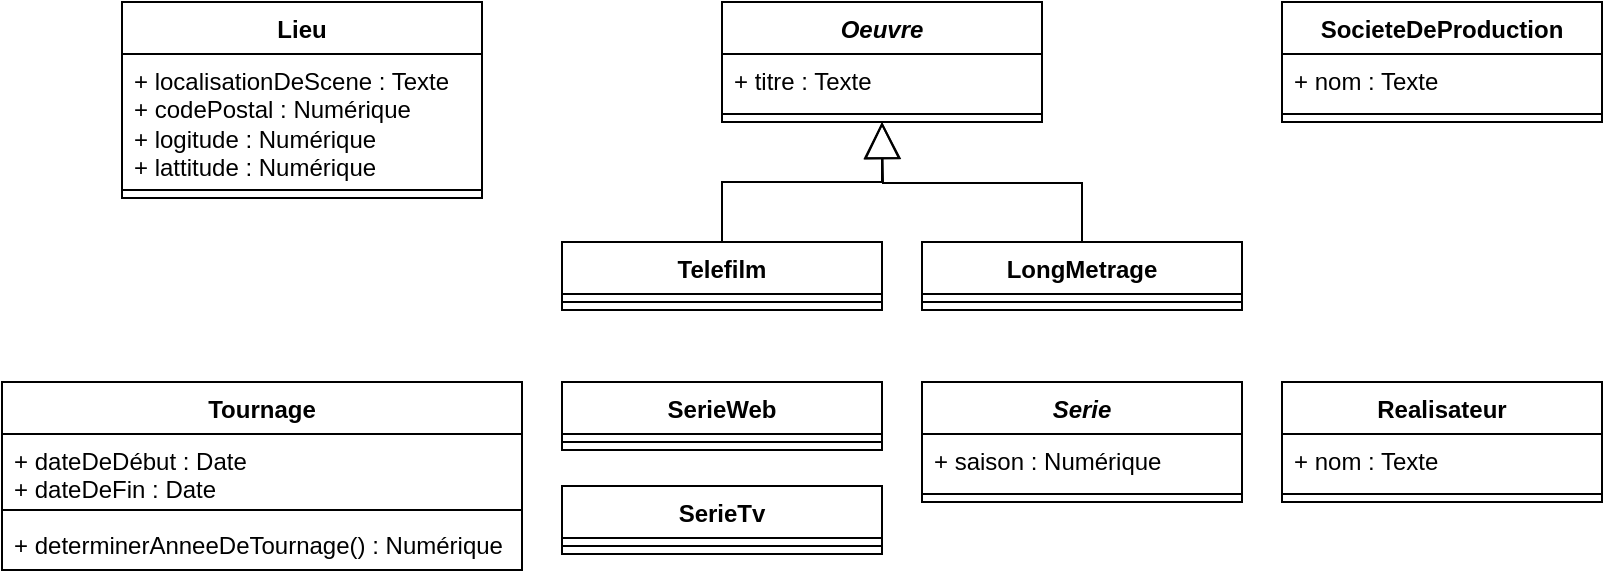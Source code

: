 <mxfile version="24.3.0" type="github">
  <diagram name="Page-1" id="AEMx_b3kepIulSfWkA_F">
    <mxGraphModel dx="1194" dy="764" grid="1" gridSize="10" guides="1" tooltips="1" connect="1" arrows="1" fold="1" page="1" pageScale="1" pageWidth="827" pageHeight="1169" math="0" shadow="0">
      <root>
        <mxCell id="0" />
        <mxCell id="1" parent="0" />
        <mxCell id="RYm2yohbuZZW45nBT-EM-22" value="&lt;i&gt;Oeuvre&lt;/i&gt;" style="swimlane;fontStyle=1;align=center;verticalAlign=top;childLayout=stackLayout;horizontal=1;startSize=26;horizontalStack=0;resizeParent=1;resizeParentMax=0;resizeLast=0;collapsible=1;marginBottom=0;whiteSpace=wrap;html=1;" parent="1" vertex="1">
          <mxGeometry x="360" y="260" width="160" height="60" as="geometry" />
        </mxCell>
        <mxCell id="RYm2yohbuZZW45nBT-EM-23" value="+ titre : Texte" style="text;strokeColor=none;fillColor=none;align=left;verticalAlign=top;spacingLeft=4;spacingRight=4;overflow=hidden;rotatable=0;points=[[0,0.5],[1,0.5]];portConstraint=eastwest;whiteSpace=wrap;html=1;" parent="RYm2yohbuZZW45nBT-EM-22" vertex="1">
          <mxGeometry y="26" width="160" height="26" as="geometry" />
        </mxCell>
        <mxCell id="RYm2yohbuZZW45nBT-EM-24" value="" style="line;strokeWidth=1;fillColor=none;align=left;verticalAlign=middle;spacingTop=-1;spacingLeft=3;spacingRight=3;rotatable=0;labelPosition=right;points=[];portConstraint=eastwest;strokeColor=inherit;" parent="RYm2yohbuZZW45nBT-EM-22" vertex="1">
          <mxGeometry y="52" width="160" height="8" as="geometry" />
        </mxCell>
        <mxCell id="RYm2yohbuZZW45nBT-EM-26" value="Lieu" style="swimlane;fontStyle=1;align=center;verticalAlign=top;childLayout=stackLayout;horizontal=1;startSize=26;horizontalStack=0;resizeParent=1;resizeParentMax=0;resizeLast=0;collapsible=1;marginBottom=0;whiteSpace=wrap;html=1;" parent="1" vertex="1">
          <mxGeometry x="60" y="260" width="180" height="98" as="geometry" />
        </mxCell>
        <mxCell id="RYm2yohbuZZW45nBT-EM-27" value="+ localisationDeScene : Texte&lt;div&gt;+ codePostal : Numérique&lt;/div&gt;&lt;div&gt;+ logitude : Numérique&lt;/div&gt;&lt;div&gt;+ lattitude : Numérique&lt;/div&gt;" style="text;strokeColor=none;fillColor=none;align=left;verticalAlign=top;spacingLeft=4;spacingRight=4;overflow=hidden;rotatable=0;points=[[0,0.5],[1,0.5]];portConstraint=eastwest;whiteSpace=wrap;html=1;" parent="RYm2yohbuZZW45nBT-EM-26" vertex="1">
          <mxGeometry y="26" width="180" height="64" as="geometry" />
        </mxCell>
        <mxCell id="RYm2yohbuZZW45nBT-EM-28" value="" style="line;strokeWidth=1;fillColor=none;align=left;verticalAlign=middle;spacingTop=-1;spacingLeft=3;spacingRight=3;rotatable=0;labelPosition=right;points=[];portConstraint=eastwest;strokeColor=inherit;" parent="RYm2yohbuZZW45nBT-EM-26" vertex="1">
          <mxGeometry y="90" width="180" height="8" as="geometry" />
        </mxCell>
        <mxCell id="RYm2yohbuZZW45nBT-EM-30" value="SocieteDeProduction" style="swimlane;fontStyle=1;align=center;verticalAlign=top;childLayout=stackLayout;horizontal=1;startSize=26;horizontalStack=0;resizeParent=1;resizeParentMax=0;resizeLast=0;collapsible=1;marginBottom=0;whiteSpace=wrap;html=1;" parent="1" vertex="1">
          <mxGeometry x="640" y="260" width="160" height="60" as="geometry" />
        </mxCell>
        <mxCell id="RYm2yohbuZZW45nBT-EM-31" value="+ nom : Texte" style="text;strokeColor=none;fillColor=none;align=left;verticalAlign=top;spacingLeft=4;spacingRight=4;overflow=hidden;rotatable=0;points=[[0,0.5],[1,0.5]];portConstraint=eastwest;whiteSpace=wrap;html=1;" parent="RYm2yohbuZZW45nBT-EM-30" vertex="1">
          <mxGeometry y="26" width="160" height="26" as="geometry" />
        </mxCell>
        <mxCell id="RYm2yohbuZZW45nBT-EM-32" value="" style="line;strokeWidth=1;fillColor=none;align=left;verticalAlign=middle;spacingTop=-1;spacingLeft=3;spacingRight=3;rotatable=0;labelPosition=right;points=[];portConstraint=eastwest;strokeColor=inherit;" parent="RYm2yohbuZZW45nBT-EM-30" vertex="1">
          <mxGeometry y="52" width="160" height="8" as="geometry" />
        </mxCell>
        <mxCell id="RYm2yohbuZZW45nBT-EM-34" value="Realisateur" style="swimlane;fontStyle=1;align=center;verticalAlign=top;childLayout=stackLayout;horizontal=1;startSize=26;horizontalStack=0;resizeParent=1;resizeParentMax=0;resizeLast=0;collapsible=1;marginBottom=0;whiteSpace=wrap;html=1;" parent="1" vertex="1">
          <mxGeometry x="640" y="450" width="160" height="60" as="geometry" />
        </mxCell>
        <mxCell id="RYm2yohbuZZW45nBT-EM-35" value="+ nom : Texte" style="text;strokeColor=none;fillColor=none;align=left;verticalAlign=top;spacingLeft=4;spacingRight=4;overflow=hidden;rotatable=0;points=[[0,0.5],[1,0.5]];portConstraint=eastwest;whiteSpace=wrap;html=1;" parent="RYm2yohbuZZW45nBT-EM-34" vertex="1">
          <mxGeometry y="26" width="160" height="26" as="geometry" />
        </mxCell>
        <mxCell id="RYm2yohbuZZW45nBT-EM-36" value="" style="line;strokeWidth=1;fillColor=none;align=left;verticalAlign=middle;spacingTop=-1;spacingLeft=3;spacingRight=3;rotatable=0;labelPosition=right;points=[];portConstraint=eastwest;strokeColor=inherit;" parent="RYm2yohbuZZW45nBT-EM-34" vertex="1">
          <mxGeometry y="52" width="160" height="8" as="geometry" />
        </mxCell>
        <mxCell id="RYm2yohbuZZW45nBT-EM-38" value="Tournage" style="swimlane;fontStyle=1;align=center;verticalAlign=top;childLayout=stackLayout;horizontal=1;startSize=26;horizontalStack=0;resizeParent=1;resizeParentMax=0;resizeLast=0;collapsible=1;marginBottom=0;whiteSpace=wrap;html=1;" parent="1" vertex="1">
          <mxGeometry y="450" width="260" height="94" as="geometry" />
        </mxCell>
        <mxCell id="RYm2yohbuZZW45nBT-EM-39" value="+ dateDeDébut : Date&lt;div&gt;+ dateDeFin : Date&lt;/div&gt;" style="text;strokeColor=none;fillColor=none;align=left;verticalAlign=top;spacingLeft=4;spacingRight=4;overflow=hidden;rotatable=0;points=[[0,0.5],[1,0.5]];portConstraint=eastwest;whiteSpace=wrap;html=1;" parent="RYm2yohbuZZW45nBT-EM-38" vertex="1">
          <mxGeometry y="26" width="260" height="34" as="geometry" />
        </mxCell>
        <mxCell id="RYm2yohbuZZW45nBT-EM-40" value="" style="line;strokeWidth=1;fillColor=none;align=left;verticalAlign=middle;spacingTop=-1;spacingLeft=3;spacingRight=3;rotatable=0;labelPosition=right;points=[];portConstraint=eastwest;strokeColor=inherit;" parent="RYm2yohbuZZW45nBT-EM-38" vertex="1">
          <mxGeometry y="60" width="260" height="8" as="geometry" />
        </mxCell>
        <mxCell id="RYm2yohbuZZW45nBT-EM-41" value="+ determinerAnneeDeTournage() : Numérique" style="text;strokeColor=none;fillColor=none;align=left;verticalAlign=top;spacingLeft=4;spacingRight=4;overflow=hidden;rotatable=0;points=[[0,0.5],[1,0.5]];portConstraint=eastwest;whiteSpace=wrap;html=1;" parent="RYm2yohbuZZW45nBT-EM-38" vertex="1">
          <mxGeometry y="68" width="260" height="26" as="geometry" />
        </mxCell>
        <mxCell id="RYm2yohbuZZW45nBT-EM-42" value="SerieWeb" style="swimlane;fontStyle=1;align=center;verticalAlign=top;childLayout=stackLayout;horizontal=1;startSize=26;horizontalStack=0;resizeParent=1;resizeParentMax=0;resizeLast=0;collapsible=1;marginBottom=0;whiteSpace=wrap;html=1;" parent="1" vertex="1">
          <mxGeometry x="280" y="450" width="160" height="34" as="geometry" />
        </mxCell>
        <mxCell id="RYm2yohbuZZW45nBT-EM-44" value="" style="line;strokeWidth=1;fillColor=none;align=left;verticalAlign=middle;spacingTop=-1;spacingLeft=3;spacingRight=3;rotatable=0;labelPosition=right;points=[];portConstraint=eastwest;strokeColor=inherit;" parent="RYm2yohbuZZW45nBT-EM-42" vertex="1">
          <mxGeometry y="26" width="160" height="8" as="geometry" />
        </mxCell>
        <mxCell id="RYm2yohbuZZW45nBT-EM-46" value="SerieTv" style="swimlane;fontStyle=1;align=center;verticalAlign=top;childLayout=stackLayout;horizontal=1;startSize=26;horizontalStack=0;resizeParent=1;resizeParentMax=0;resizeLast=0;collapsible=1;marginBottom=0;whiteSpace=wrap;html=1;" parent="1" vertex="1">
          <mxGeometry x="280" y="502" width="160" height="34" as="geometry" />
        </mxCell>
        <mxCell id="RYm2yohbuZZW45nBT-EM-47" value="" style="line;strokeWidth=1;fillColor=none;align=left;verticalAlign=middle;spacingTop=-1;spacingLeft=3;spacingRight=3;rotatable=0;labelPosition=right;points=[];portConstraint=eastwest;strokeColor=inherit;" parent="RYm2yohbuZZW45nBT-EM-46" vertex="1">
          <mxGeometry y="26" width="160" height="8" as="geometry" />
        </mxCell>
        <mxCell id="RYm2yohbuZZW45nBT-EM-48" value="Telefilm" style="swimlane;fontStyle=1;align=center;verticalAlign=top;childLayout=stackLayout;horizontal=1;startSize=26;horizontalStack=0;resizeParent=1;resizeParentMax=0;resizeLast=0;collapsible=1;marginBottom=0;whiteSpace=wrap;html=1;" parent="1" vertex="1">
          <mxGeometry x="280" y="380" width="160" height="34" as="geometry" />
        </mxCell>
        <mxCell id="RYm2yohbuZZW45nBT-EM-49" value="" style="line;strokeWidth=1;fillColor=none;align=left;verticalAlign=middle;spacingTop=-1;spacingLeft=3;spacingRight=3;rotatable=0;labelPosition=right;points=[];portConstraint=eastwest;strokeColor=inherit;" parent="RYm2yohbuZZW45nBT-EM-48" vertex="1">
          <mxGeometry y="26" width="160" height="8" as="geometry" />
        </mxCell>
        <mxCell id="RYm2yohbuZZW45nBT-EM-50" value="LongMetrage" style="swimlane;fontStyle=1;align=center;verticalAlign=top;childLayout=stackLayout;horizontal=1;startSize=26;horizontalStack=0;resizeParent=1;resizeParentMax=0;resizeLast=0;collapsible=1;marginBottom=0;whiteSpace=wrap;html=1;" parent="1" vertex="1">
          <mxGeometry x="460" y="380" width="160" height="34" as="geometry" />
        </mxCell>
        <mxCell id="RYm2yohbuZZW45nBT-EM-51" value="" style="line;strokeWidth=1;fillColor=none;align=left;verticalAlign=middle;spacingTop=-1;spacingLeft=3;spacingRight=3;rotatable=0;labelPosition=right;points=[];portConstraint=eastwest;strokeColor=inherit;" parent="RYm2yohbuZZW45nBT-EM-50" vertex="1">
          <mxGeometry y="26" width="160" height="8" as="geometry" />
        </mxCell>
        <mxCell id="RYm2yohbuZZW45nBT-EM-52" value="&lt;i&gt;Serie&lt;/i&gt;" style="swimlane;fontStyle=1;align=center;verticalAlign=top;childLayout=stackLayout;horizontal=1;startSize=26;horizontalStack=0;resizeParent=1;resizeParentMax=0;resizeLast=0;collapsible=1;marginBottom=0;whiteSpace=wrap;html=1;" parent="1" vertex="1">
          <mxGeometry x="460" y="450" width="160" height="60" as="geometry" />
        </mxCell>
        <mxCell id="RYm2yohbuZZW45nBT-EM-53" value="+ saison : Numérique" style="text;strokeColor=none;fillColor=none;align=left;verticalAlign=top;spacingLeft=4;spacingRight=4;overflow=hidden;rotatable=0;points=[[0,0.5],[1,0.5]];portConstraint=eastwest;whiteSpace=wrap;html=1;" parent="RYm2yohbuZZW45nBT-EM-52" vertex="1">
          <mxGeometry y="26" width="160" height="26" as="geometry" />
        </mxCell>
        <mxCell id="RYm2yohbuZZW45nBT-EM-54" value="" style="line;strokeWidth=1;fillColor=none;align=left;verticalAlign=middle;spacingTop=-1;spacingLeft=3;spacingRight=3;rotatable=0;labelPosition=right;points=[];portConstraint=eastwest;strokeColor=inherit;" parent="RYm2yohbuZZW45nBT-EM-52" vertex="1">
          <mxGeometry y="52" width="160" height="8" as="geometry" />
        </mxCell>
        <mxCell id="x663Jh06iC1V3ov5dvIi-3" value="" style="endArrow=block;endSize=16;endFill=0;html=1;rounded=0;entryX=0.5;entryY=1;entryDx=0;entryDy=0;exitX=0.5;exitY=0;exitDx=0;exitDy=0;edgeStyle=orthogonalEdgeStyle;" edge="1" parent="1" source="RYm2yohbuZZW45nBT-EM-48" target="RYm2yohbuZZW45nBT-EM-22">
          <mxGeometry width="160" relative="1" as="geometry">
            <mxPoint x="70" y="396.5" as="sourcePoint" />
            <mxPoint x="230" y="396.5" as="targetPoint" />
          </mxGeometry>
        </mxCell>
        <mxCell id="x663Jh06iC1V3ov5dvIi-4" value="" style="endArrow=block;endSize=16;endFill=0;html=1;rounded=0;edgeStyle=orthogonalEdgeStyle;exitX=0.5;exitY=0;exitDx=0;exitDy=0;" edge="1" parent="1" source="RYm2yohbuZZW45nBT-EM-50">
          <mxGeometry width="160" relative="1" as="geometry">
            <mxPoint x="370" y="390" as="sourcePoint" />
            <mxPoint x="440" y="320" as="targetPoint" />
          </mxGeometry>
        </mxCell>
      </root>
    </mxGraphModel>
  </diagram>
</mxfile>
